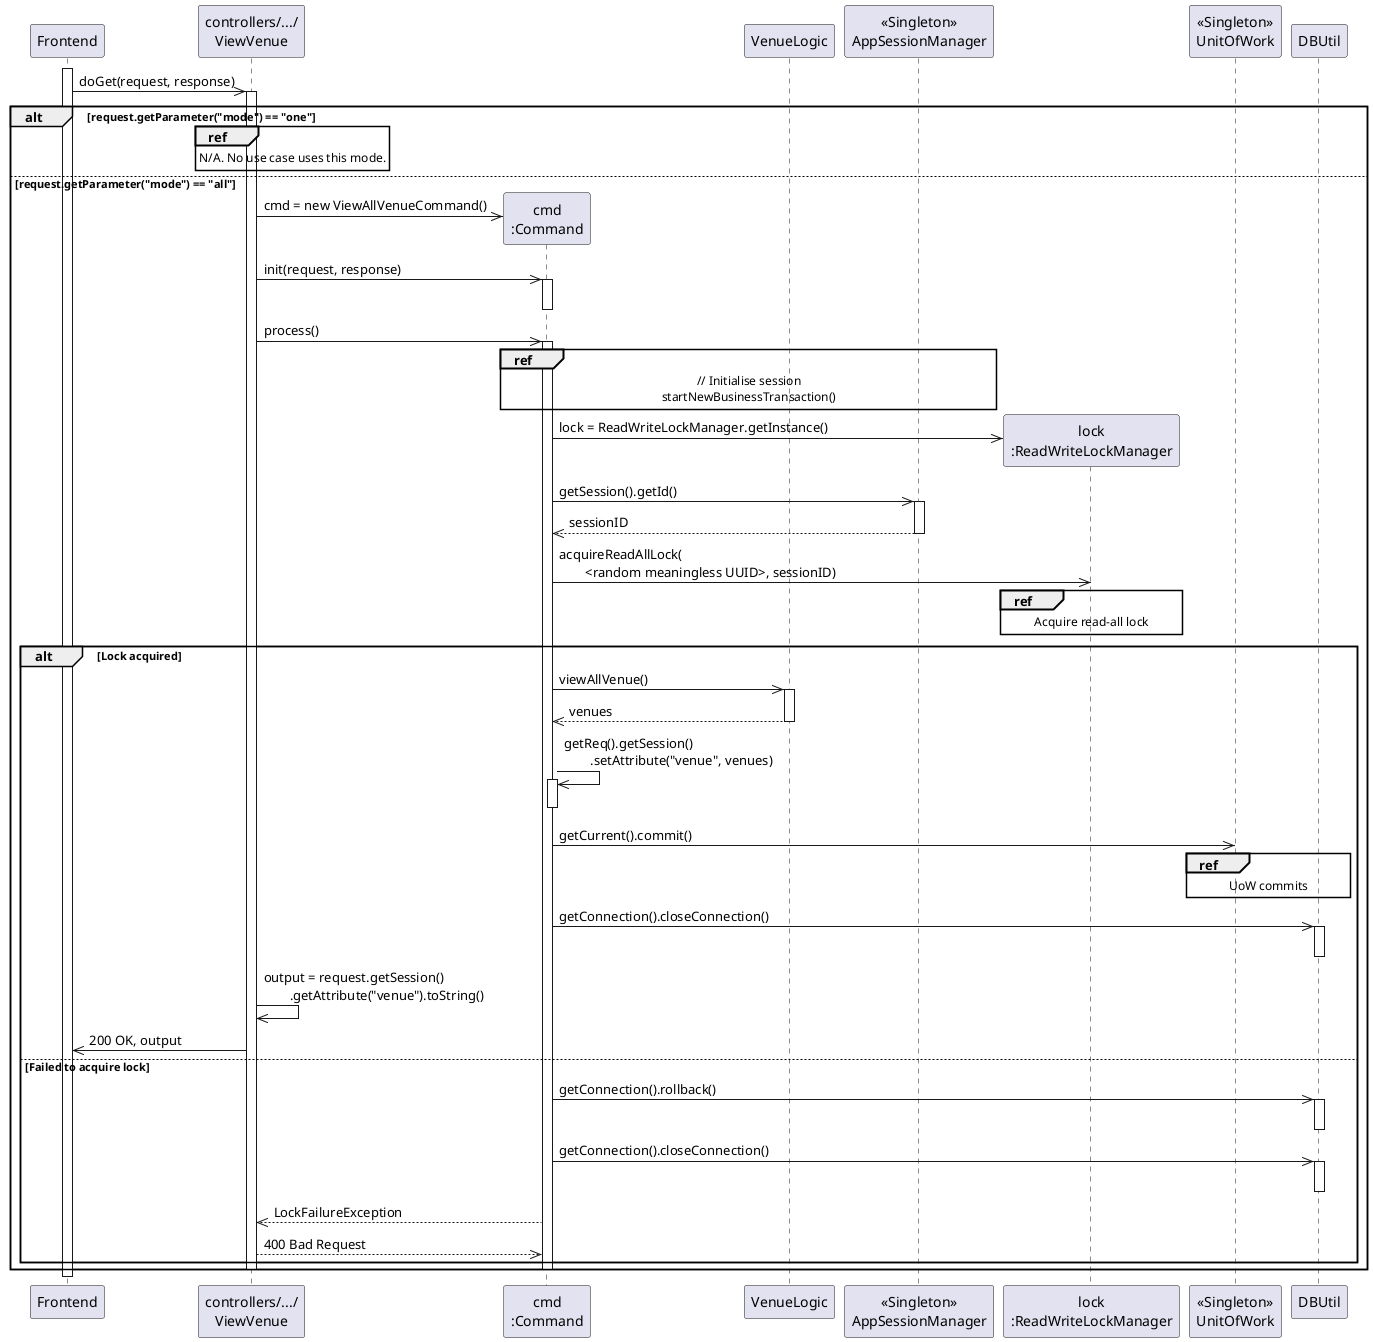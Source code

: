 @startuml sequenceDiagram
  participant Frontend as FE
  participant "controllers/.../\nViewVenue" as cvv
  participant "cmd\n:Command" as cmd
  participant "VenueLogic" as vl
  participant "<<Singleton>>\nAppSessionManager" as sm
  participant "lock\n:ReadWriteLockManager" as lm
  participant "<<Singleton>>\nUnitOfWork" as uw
  participant DBUtil
  
  ' participant "mapper\n:VenueMapper" as VM
  ' participant "plannerEvent\n:Object[]" as Sc
  ' participant "e\n:Event" as Vn
  ' participant "<color:darkRed>allEvents\n<color:darkRed>:Map<UUID, Event>" as AV

  activate FE
    FE->>cvv: doGet(request, response)
    activate cvv
      alt request.getParameter("mode") == "one"
        ref over cvv
          N/A. No use case uses this mode.
        end ref
      else request.getParameter("mode") == "all"
        create cmd
        cvv->>cmd: cmd = new ViewAllVenueCommand()
        cvv->>cmd: init(request, response)
        activate cmd
        deactivate cmd
        cvv->>cmd: process()
        activate cmd
          ref over cmd, sm
            // Initialise session
            startNewBusinessTransaction()
          end ref
          create lm
          cmd->>lm: lock = ReadWriteLockManager.getInstance()
          cmd->>sm: getSession().getId()
          activate sm
            sm-->>cmd: sessionID
          deactivate sm
          cmd->>lm: acquireReadAllLock(\n　　<random meaningless UUID>, sessionID)

            ref over lm
              Acquire read-all lock
            end ref

          alt Lock acquired
            cmd->>vl: viewAllVenue()
            activate vl
              vl-->>cmd: venues
            deactivate vl
            cmd->>cmd: getReq().getSession()\n　　.setAttribute("venue", venues)
            activate cmd
            deactivate cmd
            cmd->>uw: getCurrent().commit()
            ref over uw, DBUtil
              UoW commits
            end ref
            cmd->>DBUtil: getConnection().closeConnection()
            activate DBUtil
            deactivate DBUtil
            cvv->>cvv: output = request.getSession()\n　　.getAttribute("venue").toString()
            cvv->>FE: 200 OK, output
          else Failed to acquire lock
            cmd->>DBUtil: getConnection().rollback()
            activate DBUtil
            deactivate DBUtil
            cmd->>DBUtil: getConnection().closeConnection()
            activate DBUtil
            deactivate DBUtil
            cmd-->>cvv: LockFailureException
            cvv-->>cmd: 400 Bad Request
          end
        deactivate cmd
        activate cvv
        deactivate cvv
      end
    deactivate cvv
  deactivate FE
@enduml